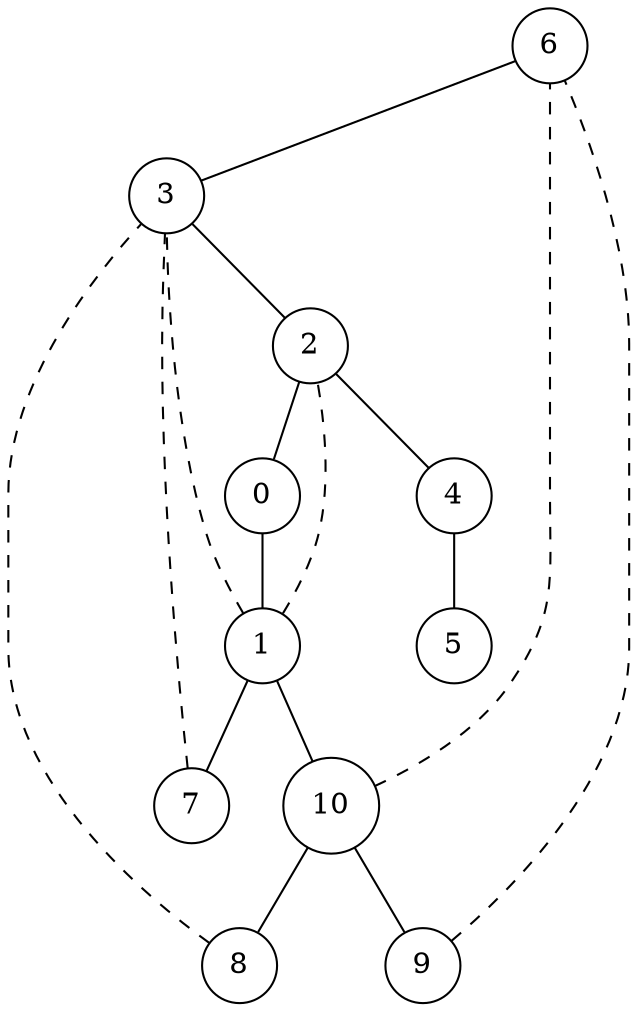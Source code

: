 graph G {
  node [shape=circle];
 6 
 3 
 6 -- 3 
 2 
 3 -- 2 
 0 
 2 -- 0 
 1 
 0 -- 1 
 1 -- 2 [style=dashed];
 1 -- 3 [style=dashed];
 7 
 1 -- 7 
 7 -- 3 [style=dashed];
 10 
 1 -- 10 
 10 -- 6 [style=dashed];
 9 
 10 -- 9 
 9 -- 6 [style=dashed];
 8 
 10 -- 8 
 8 -- 3 [style=dashed];
 4 
 2 -- 4 
 5 
 4 -- 5 
 }
